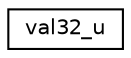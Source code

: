 digraph "Graphical Class Hierarchy"
{
 // LATEX_PDF_SIZE
  edge [fontname="Helvetica",fontsize="10",labelfontname="Helvetica",labelfontsize="10"];
  node [fontname="Helvetica",fontsize="10",shape=record];
  rankdir="LR";
  Node0 [label="val32_u",height=0.2,width=0.4,color="black", fillcolor="white", style="filled",URL="$unionval32__u.html",tooltip=" "];
}
